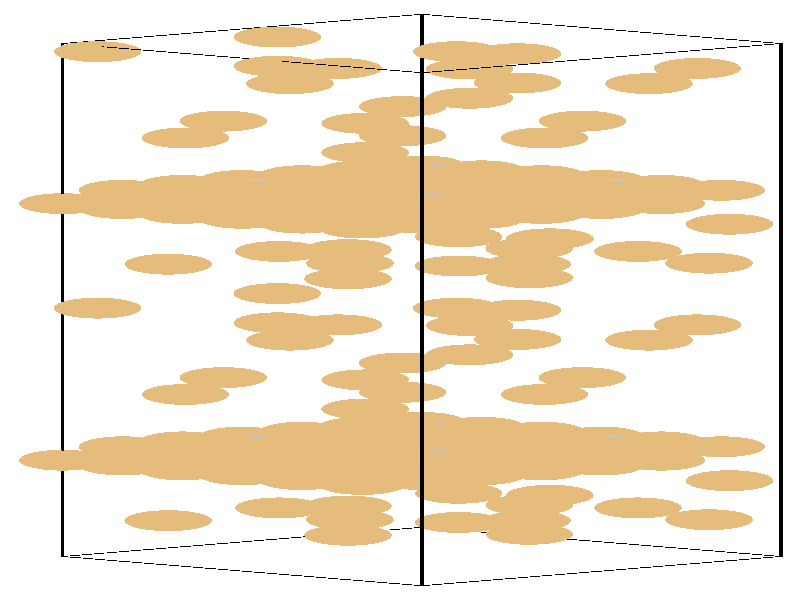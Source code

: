 #include "colors.inc"
#include "finish.inc"

global_settings {assumed_gamma 1 max_trace_level 6}
background {color White}
camera {orthographic
  right -24.13*x up 76.08*y
  direction 1.00*z
  location <0,0,50.00> look_at <0,0,0>}
light_source {<  2.00,   3.00,  40.00> color White
  area_light <0.70, 0, 0>, <0, 0.70, 0>, 3, 3
  adaptive 1 jitter}

#declare simple = finish {phong 0.7}
#declare pale = finish {ambient .5 diffuse .85 roughness .001 specular 0.200 }
#declare intermediate = finish {ambient 0.3 diffuse 0.6 specular 0.10 roughness 0.04 }
#declare vmd = finish {ambient .0 diffuse .65 phong 0.1 phong_size 40. specular 0.500 }
#declare jmol = finish {ambient .2 diffuse .6 specular 1 roughness .001 metallic}
#declare ase2 = finish {ambient 0.05 brilliance 3 diffuse 0.6 metallic specular 0.70 roughness 0.04 reflection 0.15}
#declare ase3 = finish {ambient .15 brilliance 2 diffuse .6 metallic specular 1. roughness .001 reflection .0}
#declare glass = finish {ambient .05 diffuse .3 specular 1. roughness .001}
#declare glass2 = finish {ambient .0 diffuse .3 specular 1. reflection .25 roughness .001}
#declare Rcell = 0.050;
#declare Rbond = 0.100;

#macro atom(LOC, R, COL, TRANS, FIN)
  sphere{LOC, R texture{pigment{color COL transmit TRANS} finish{FIN}}}
#end
#macro constrain(LOC, R, COL, TRANS FIN)
union{torus{R, Rcell rotate 45*z texture{pigment{color COL transmit TRANS} finish{FIN}}}
      torus{R, Rcell rotate -45*z texture{pigment{color COL transmit TRANS} finish{FIN}}}
      translate LOC}
#end

cylinder {<-10.17, -32.52, -33.83>, <  0.66, -36.23, -23.65>, Rcell pigment {Black}}
cylinder {<  0.66, -28.82, -44.00>, < 11.49, -32.52, -33.83>, Rcell pigment {Black}}
cylinder {<  0.66,  36.23, -20.33>, < 11.49,  32.52, -10.15>, Rcell pigment {Black}}
cylinder {<-10.17,  32.52, -10.15>, <  0.66,  28.82,   0.03>, Rcell pigment {Black}}
cylinder {<-10.17, -32.52, -33.83>, <  0.66, -28.82, -44.00>, Rcell pigment {Black}}
cylinder {<  0.66, -36.23, -23.65>, < 11.49, -32.52, -33.83>, Rcell pigment {Black}}
cylinder {<  0.66,  28.82,   0.03>, < 11.49,  32.52, -10.15>, Rcell pigment {Black}}
cylinder {<-10.17,  32.52, -10.15>, <  0.66,  36.23, -20.33>, Rcell pigment {Black}}
cylinder {<-10.17, -32.52, -33.83>, <-10.17,  32.52, -10.15>, Rcell pigment {Black}}
cylinder {<  0.66, -36.23, -23.65>, <  0.66,  28.82,   0.03>, Rcell pigment {Black}}
cylinder {< 11.49, -32.52, -33.83>, < 11.49,  32.52, -10.15>, Rcell pigment {Black}}
cylinder {<  0.66, -28.82, -44.00>, <  0.66,  36.23, -20.33>, Rcell pigment {Black}}
atom(<-10.17, -20.31, -29.38>, 1.32, rgb <0.78, 0.50, 0.20>, 0.0, ase3) // #0 
atom(< -8.37, -20.92, -27.68>, 1.32, rgb <0.78, 0.50, 0.20>, 0.0, ase3) // #1 
atom(< -6.56, -21.54, -25.99>, 1.32, rgb <0.78, 0.50, 0.20>, 0.0, ase3) // #2 
atom(< -8.37, -19.69, -31.08>, 1.32, rgb <0.78, 0.50, 0.20>, 0.0, ase3) // #3 
atom(< -6.56, -20.31, -29.38>, 1.32, rgb <0.78, 0.50, 0.20>, 0.0, ase3) // #4 
atom(< -4.76, -20.92, -27.68>, 1.32, rgb <0.78, 0.50, 0.20>, 0.0, ase3) // #5 
atom(< -6.56, -19.07, -32.77>, 1.32, rgb <0.78, 0.50, 0.20>, 0.0, ase3) // #6 
atom(< -4.76, -19.69, -31.08>, 1.32, rgb <0.78, 0.50, 0.20>, 0.0, ase3) // #7 
atom(< -2.95, -20.31, -29.38>, 1.32, rgb <0.78, 0.50, 0.20>, 0.0, ase3) // #8 
atom(< -8.37, -18.61, -28.76>, 1.32, rgb <0.78, 0.50, 0.20>, 0.0, ase3) // #9 
atom(< -6.56, -19.23, -27.07>, 1.32, rgb <0.78, 0.50, 0.20>, 0.0, ase3) // #10 
atom(< -4.76, -19.85, -25.37>, 1.32, rgb <0.78, 0.50, 0.20>, 0.0, ase3) // #11 
atom(< -6.56, -17.99, -30.46>, 1.32, rgb <0.78, 0.50, 0.20>, 0.0, ase3) // #12 
atom(< -4.76, -18.61, -28.76>, 1.32, rgb <0.78, 0.50, 0.20>, 0.0, ase3) // #13 
atom(< -2.95, -19.23, -27.07>, 1.32, rgb <0.78, 0.50, 0.20>, 0.0, ase3) // #14 
atom(< -4.76, -17.38, -32.15>, 1.32, rgb <0.78, 0.50, 0.20>, 0.0, ase3) // #15 
atom(< -2.95, -17.99, -30.46>, 1.32, rgb <0.78, 0.50, 0.20>, 0.0, ase3) // #16 
atom(< -1.14, -18.61, -28.76>, 1.32, rgb <0.78, 0.50, 0.20>, 0.0, ase3) // #17 
atom(<  3.90,   6.52, -24.30>, 1.32, rgb <0.78, 0.50, 0.20>, 0.0, ase3) // #18 
atom(<  7.51,  -5.09, -20.68>, 1.32, rgb <0.78, 0.50, 0.20>, 0.0, ase3) // #19 
atom(< -6.47, -11.98, -23.30>, 1.32, rgb <0.78, 0.50, 0.20>, 0.0, ase3) // #20 
atom(< -1.86,  -3.15, -22.46>, 1.32, rgb <0.78, 0.50, 0.20>, 0.0, ase3) // #21 
atom(<  1.77,   4.31, -14.55>, 1.32, rgb <0.78, 0.50, 0.20>, 0.0, ase3) // #22 
atom(<  4.52,  11.47, -23.14>, 1.32, rgb <0.78, 0.50, 0.20>, 0.0, ase3) // #23 
atom(<  5.50,  -9.84, -28.60>, 1.32, rgb <0.78, 0.50, 0.20>, 0.0, ase3) // #24 
atom(<  1.71,  -1.03, -21.98>, 1.32, rgb <0.78, 0.50, 0.20>, 0.0, ase3) // #25 
atom(< -1.57,   2.69, -13.56>, 1.32, rgb <0.78, 0.50, 0.20>, 0.0, ase3) // #26 
atom(<  6.68,   6.18, -22.16>, 0.66, rgb <1.00, 0.05, 0.05>, 0.0, ase3) // #27 
atom(<  1.14, -19.79, -25.82>, 0.76, rgb <0.56, 0.56, 0.56>, 0.0, ase3) // #28 
atom(<-10.17,  12.22, -17.54>, 1.32, rgb <0.78, 0.50, 0.20>, 0.0, ase3) // #29 
atom(< -8.37,  11.60, -15.85>, 1.32, rgb <0.78, 0.50, 0.20>, 0.0, ase3) // #30 
atom(< -6.56,  10.98, -14.15>, 1.32, rgb <0.78, 0.50, 0.20>, 0.0, ase3) // #31 
atom(< -8.37,  12.83, -19.24>, 1.32, rgb <0.78, 0.50, 0.20>, 0.0, ase3) // #32 
atom(< -6.56,  12.22, -17.54>, 1.32, rgb <0.78, 0.50, 0.20>, 0.0, ase3) // #33 
atom(< -4.76,  11.60, -15.85>, 1.32, rgb <0.78, 0.50, 0.20>, 0.0, ase3) // #34 
atom(< -6.56,  13.45, -20.93>, 1.32, rgb <0.78, 0.50, 0.20>, 0.0, ase3) // #35 
atom(< -4.76,  12.83, -19.24>, 1.32, rgb <0.78, 0.50, 0.20>, 0.0, ase3) // #36 
atom(< -2.95,  12.22, -17.54>, 1.32, rgb <0.78, 0.50, 0.20>, 0.0, ase3) // #37 
atom(< -8.37,  13.91, -16.92>, 1.32, rgb <0.78, 0.50, 0.20>, 0.0, ase3) // #38 
atom(< -6.56,  13.29, -15.23>, 1.32, rgb <0.78, 0.50, 0.20>, 0.0, ase3) // #39 
atom(< -4.76,  12.68, -13.53>, 1.32, rgb <0.78, 0.50, 0.20>, 0.0, ase3) // #40 
atom(< -6.56,  14.53, -18.62>, 1.32, rgb <0.78, 0.50, 0.20>, 0.0, ase3) // #41 
atom(< -4.76,  13.91, -16.92>, 1.32, rgb <0.78, 0.50, 0.20>, 0.0, ase3) // #42 
atom(< -2.95,  13.29, -15.23>, 1.32, rgb <0.78, 0.50, 0.20>, 0.0, ase3) // #43 
atom(< -4.76,  15.15, -20.32>, 1.32, rgb <0.78, 0.50, 0.20>, 0.0, ase3) // #44 
atom(< -2.95,  14.53, -18.62>, 1.32, rgb <0.78, 0.50, 0.20>, 0.0, ase3) // #45 
atom(< -1.14,  13.91, -16.92>, 1.32, rgb <0.78, 0.50, 0.20>, 0.0, ase3) // #46 
atom(<  3.90, -26.00, -36.13>, 1.32, rgb <0.78, 0.50, 0.20>, 0.0, ase3) // #47 
atom(<  7.51,  27.43,  -8.84>, 1.32, rgb <0.78, 0.50, 0.20>, 0.0, ase3) // #48 
atom(< -6.47,  20.55, -11.47>, 1.32, rgb <0.78, 0.50, 0.20>, 0.0, ase3) // #49 
atom(< -1.86,  29.37, -10.62>, 1.32, rgb <0.78, 0.50, 0.20>, 0.0, ase3) // #50 
atom(<  1.77, -28.21, -26.38>, 1.32, rgb <0.78, 0.50, 0.20>, 0.0, ase3) // #51 
atom(<  4.52, -21.06, -34.98>, 1.32, rgb <0.78, 0.50, 0.20>, 0.0, ase3) // #52 
atom(<  5.50,  22.68, -16.77>, 1.32, rgb <0.78, 0.50, 0.20>, 0.0, ase3) // #53 
atom(<  1.71,  31.49, -10.14>, 1.32, rgb <0.78, 0.50, 0.20>, 0.0, ase3) // #54 
atom(< -1.57, -29.83, -25.40>, 1.32, rgb <0.78, 0.50, 0.20>, 0.0, ase3) // #55 
atom(<  6.68, -26.34, -34.00>, 0.66, rgb <1.00, 0.05, 0.05>, 0.0, ase3) // #56 
atom(<  1.14,  12.73, -13.98>, 0.76, rgb <0.56, 0.56, 0.56>, 0.0, ase3) // #57 
atom(< -4.76, -18.45, -34.47>, 1.32, rgb <0.78, 0.50, 0.20>, 0.0, ase3) // #58 
atom(< -2.95, -19.07, -32.77>, 1.32, rgb <0.78, 0.50, 0.20>, 0.0, ase3) // #59 
atom(< -1.15, -19.69, -31.08>, 1.32, rgb <0.78, 0.50, 0.20>, 0.0, ase3) // #60 
atom(< -2.95, -17.84, -36.16>, 1.32, rgb <0.78, 0.50, 0.20>, 0.0, ase3) // #61 
atom(< -1.15, -18.45, -34.47>, 1.32, rgb <0.78, 0.50, 0.20>, 0.0, ase3) // #62 
atom(<  0.66, -19.07, -32.77>, 1.32, rgb <0.78, 0.50, 0.20>, 0.0, ase3) // #63 
atom(< -1.15, -17.22, -37.86>, 1.32, rgb <0.78, 0.50, 0.20>, 0.0, ase3) // #64 
atom(<  0.66, -17.84, -36.16>, 1.32, rgb <0.78, 0.50, 0.20>, 0.0, ase3) // #65 
atom(<  2.46, -18.45, -34.47>, 1.32, rgb <0.78, 0.50, 0.20>, 0.0, ase3) // #66 
atom(< -2.95, -16.76, -33.85>, 1.32, rgb <0.78, 0.50, 0.20>, 0.0, ase3) // #67 
atom(< -1.15, -17.38, -32.15>, 1.32, rgb <0.78, 0.50, 0.20>, 0.0, ase3) // #68 
atom(<  0.66, -17.99, -30.46>, 1.32, rgb <0.78, 0.50, 0.20>, 0.0, ase3) // #69 
atom(< -1.15, -16.14, -35.55>, 1.32, rgb <0.78, 0.50, 0.20>, 0.0, ase3) // #70 
atom(<  0.66, -16.76, -33.85>, 1.32, rgb <0.78, 0.50, 0.20>, 0.0, ase3) // #71 
atom(<  2.46, -17.38, -32.15>, 1.32, rgb <0.78, 0.50, 0.20>, 0.0, ase3) // #72 
atom(<  0.66, -15.52, -37.24>, 1.32, rgb <0.78, 0.50, 0.20>, 0.0, ase3) // #73 
atom(<  2.46, -16.14, -35.55>, 1.32, rgb <0.78, 0.50, 0.20>, 0.0, ase3) // #74 
atom(<  4.27, -16.76, -33.85>, 1.32, rgb <0.78, 0.50, 0.20>, 0.0, ase3) // #75 
atom(< -1.51,   4.67, -19.21>, 1.32, rgb <0.78, 0.50, 0.20>, 0.0, ase3) // #76 
atom(<  2.10,  -6.95, -15.59>, 1.32, rgb <0.78, 0.50, 0.20>, 0.0, ase3) // #77 
atom(< -1.05, -10.13, -28.39>, 1.32, rgb <0.78, 0.50, 0.20>, 0.0, ase3) // #78 
atom(<  3.55,  -1.30, -27.55>, 1.32, rgb <0.78, 0.50, 0.20>, 0.0, ase3) // #79 
atom(<  7.18,   6.16, -19.63>, 1.32, rgb <0.78, 0.50, 0.20>, 0.0, ase3) // #80 
atom(< -0.89,   9.61, -18.05>, 1.32, rgb <0.78, 0.50, 0.20>, 0.0, ase3) // #81 
atom(<  0.08, -11.70, -23.52>, 1.32, rgb <0.78, 0.50, 0.20>, 0.0, ase3) // #82 
atom(< -3.70,  -2.89, -16.89>, 1.32, rgb <0.78, 0.50, 0.20>, 0.0, ase3) // #83 
atom(<  3.84,   4.54, -18.65>, 1.32, rgb <0.78, 0.50, 0.20>, 0.0, ase3) // #84 
atom(<  1.26,   4.33, -17.08>, 0.66, rgb <1.00, 0.05, 0.05>, 0.0, ase3) // #85 
atom(<  6.55, -17.94, -30.91>, 0.76, rgb <0.56, 0.56, 0.56>, 0.0, ase3) // #86 
atom(< -4.76,  14.07, -22.63>, 1.32, rgb <0.78, 0.50, 0.20>, 0.0, ase3) // #87 
atom(< -2.95,  13.45, -20.93>, 1.32, rgb <0.78, 0.50, 0.20>, 0.0, ase3) // #88 
atom(< -1.15,  12.83, -19.24>, 1.32, rgb <0.78, 0.50, 0.20>, 0.0, ase3) // #89 
atom(< -2.95,  14.69, -24.33>, 1.32, rgb <0.78, 0.50, 0.20>, 0.0, ase3) // #90 
atom(< -1.15,  14.07, -22.63>, 1.32, rgb <0.78, 0.50, 0.20>, 0.0, ase3) // #91 
atom(<  0.66,  13.45, -20.93>, 1.32, rgb <0.78, 0.50, 0.20>, 0.0, ase3) // #92 
atom(< -1.15,  15.30, -26.02>, 1.32, rgb <0.78, 0.50, 0.20>, 0.0, ase3) // #93 
atom(<  0.66,  14.69, -24.33>, 1.32, rgb <0.78, 0.50, 0.20>, 0.0, ase3) // #94 
atom(<  2.46,  14.07, -22.63>, 1.32, rgb <0.78, 0.50, 0.20>, 0.0, ase3) // #95 
atom(< -2.95,  15.76, -22.01>, 1.32, rgb <0.78, 0.50, 0.20>, 0.0, ase3) // #96 
atom(< -1.15,  15.15, -20.32>, 1.32, rgb <0.78, 0.50, 0.20>, 0.0, ase3) // #97 
atom(<  0.66,  14.53, -18.62>, 1.32, rgb <0.78, 0.50, 0.20>, 0.0, ase3) // #98 
atom(< -1.15,  16.38, -23.71>, 1.32, rgb <0.78, 0.50, 0.20>, 0.0, ase3) // #99 
atom(<  0.66,  15.76, -22.01>, 1.32, rgb <0.78, 0.50, 0.20>, 0.0, ase3) // #100 
atom(<  2.46,  15.15, -20.32>, 1.32, rgb <0.78, 0.50, 0.20>, 0.0, ase3) // #101 
atom(<  0.66,  17.00, -25.41>, 1.32, rgb <0.78, 0.50, 0.20>, 0.0, ase3) // #102 
atom(<  2.46,  16.38, -23.71>, 1.32, rgb <0.78, 0.50, 0.20>, 0.0, ase3) // #103 
atom(<  4.27,  15.76, -22.01>, 1.32, rgb <0.78, 0.50, 0.20>, 0.0, ase3) // #104 
atom(< -1.51, -27.86, -31.04>, 1.32, rgb <0.78, 0.50, 0.20>, 0.0, ase3) // #105 
atom(<  2.10,  25.58,  -3.75>, 1.32, rgb <0.78, 0.50, 0.20>, 0.0, ase3) // #106 
atom(< -1.05,  22.40, -16.55>, 1.32, rgb <0.78, 0.50, 0.20>, 0.0, ase3) // #107 
atom(<  3.55,  31.23, -15.71>, 1.32, rgb <0.78, 0.50, 0.20>, 0.0, ase3) // #108 
atom(<  7.18, -26.36, -31.47>, 1.32, rgb <0.78, 0.50, 0.20>, 0.0, ase3) // #109 
atom(< -0.89, -22.91, -29.89>, 1.32, rgb <0.78, 0.50, 0.20>, 0.0, ase3) // #110 
atom(<  0.08,  20.83, -11.68>, 1.32, rgb <0.78, 0.50, 0.20>, 0.0, ase3) // #111 
atom(< -3.70,  29.64,  -5.05>, 1.32, rgb <0.78, 0.50, 0.20>, 0.0, ase3) // #112 
atom(<  3.84, -27.98, -30.49>, 1.32, rgb <0.78, 0.50, 0.20>, 0.0, ase3) // #113 
atom(<  1.26, -28.19, -28.91>, 0.66, rgb <1.00, 0.05, 0.05>, 0.0, ase3) // #114 
atom(<  6.55,  14.59, -19.07>, 0.76, rgb <0.56, 0.56, 0.56>, 0.0, ase3) // #115 
atom(< -4.76, -22.16, -24.29>, 1.32, rgb <0.78, 0.50, 0.20>, 0.0, ase3) // #116 
atom(< -2.95, -22.78, -22.59>, 1.32, rgb <0.78, 0.50, 0.20>, 0.0, ase3) // #117 
atom(< -1.14, -23.39, -20.90>, 1.32, rgb <0.78, 0.50, 0.20>, 0.0, ase3) // #118 
atom(< -2.95, -21.54, -25.99>, 1.32, rgb <0.78, 0.50, 0.20>, 0.0, ase3) // #119 
atom(< -1.15, -22.16, -24.29>, 1.32, rgb <0.78, 0.50, 0.20>, 0.0, ase3) // #120 
atom(<  0.66, -22.78, -22.59>, 1.32, rgb <0.78, 0.50, 0.20>, 0.0, ase3) // #121 
atom(< -1.15, -20.92, -27.68>, 1.32, rgb <0.78, 0.50, 0.20>, 0.0, ase3) // #122 
atom(<  0.66, -21.54, -25.99>, 1.32, rgb <0.78, 0.50, 0.20>, 0.0, ase3) // #123 
atom(<  2.46, -22.16, -24.29>, 1.32, rgb <0.78, 0.50, 0.20>, 0.0, ase3) // #124 
atom(< -2.95, -20.46, -23.67>, 1.32, rgb <0.78, 0.50, 0.20>, 0.0, ase3) // #125 
atom(< -1.15, -21.08, -21.98>, 1.32, rgb <0.78, 0.50, 0.20>, 0.0, ase3) // #126 
atom(<  0.66, -21.70, -20.28>, 1.32, rgb <0.78, 0.50, 0.20>, 0.0, ase3) // #127 
atom(< -1.15, -19.85, -25.37>, 1.32, rgb <0.78, 0.50, 0.20>, 0.0, ase3) // #128 
atom(<  0.66, -20.46, -23.67>, 1.32, rgb <0.78, 0.50, 0.20>, 0.0, ase3) // #129 
atom(<  2.46, -21.08, -21.98>, 1.32, rgb <0.78, 0.50, 0.20>, 0.0, ase3) // #130 
atom(<  0.66, -19.23, -27.07>, 1.32, rgb <0.78, 0.50, 0.20>, 0.0, ase3) // #131 
atom(<  2.46, -19.85, -25.37>, 1.32, rgb <0.78, 0.50, 0.20>, 0.0, ase3) // #132 
atom(<  4.27, -20.46, -23.67>, 1.32, rgb <0.78, 0.50, 0.20>, 0.0, ase3) // #133 
atom(<  9.32,   4.67, -19.21>, 1.32, rgb <0.78, 0.50, 0.20>, 0.0, ase3) // #134 
atom(<  2.10,  -3.24, -25.77>, 1.32, rgb <0.78, 0.50, 0.20>, 0.0, ase3) // #135 
atom(< -1.05, -13.83, -18.22>, 1.32, rgb <0.78, 0.50, 0.20>, 0.0, ase3) // #136 
atom(<  3.55,  -5.00, -17.37>, 1.32, rgb <0.78, 0.50, 0.20>, 0.0, ase3) // #137 
atom(< -3.65,   6.16, -19.63>, 1.32, rgb <0.78, 0.50, 0.20>, 0.0, ase3) // #138 
atom(<  9.94,   9.61, -18.05>, 1.32, rgb <0.78, 0.50, 0.20>, 0.0, ase3) // #139 
atom(<  0.08,  -7.99, -33.69>, 1.32, rgb <0.78, 0.50, 0.20>, 0.0, ase3) // #140 
atom(< -3.70,   0.82, -27.06>, 1.32, rgb <0.78, 0.50, 0.20>, 0.0, ase3) // #141 
atom(< -6.99,   4.54, -18.65>, 1.32, rgb <0.78, 0.50, 0.20>, 0.0, ase3) // #142 
atom(<  1.26,   8.03, -27.25>, 0.66, rgb <1.00, 0.05, 0.05>, 0.0, ase3) // #143 
atom(< -4.28, -17.94, -30.91>, 0.76, rgb <0.56, 0.56, 0.56>, 0.0, ase3) // #144 
atom(< -4.76,  10.36, -12.45>, 1.32, rgb <0.78, 0.50, 0.20>, 0.0, ase3) // #145 
atom(< -2.95,   9.75, -10.76>, 1.32, rgb <0.78, 0.50, 0.20>, 0.0, ase3) // #146 
atom(< -1.14,   9.13,  -9.06>, 1.32, rgb <0.78, 0.50, 0.20>, 0.0, ase3) // #147 
atom(< -2.95,  10.98, -14.15>, 1.32, rgb <0.78, 0.50, 0.20>, 0.0, ase3) // #148 
atom(< -1.15,  10.36, -12.45>, 1.32, rgb <0.78, 0.50, 0.20>, 0.0, ase3) // #149 
atom(<  0.66,   9.75, -10.76>, 1.32, rgb <0.78, 0.50, 0.20>, 0.0, ase3) // #150 
atom(< -1.15,  11.60, -15.85>, 1.32, rgb <0.78, 0.50, 0.20>, 0.0, ase3) // #151 
atom(<  0.66,  10.98, -14.15>, 1.32, rgb <0.78, 0.50, 0.20>, 0.0, ase3) // #152 
atom(<  2.46,  10.36, -12.45>, 1.32, rgb <0.78, 0.50, 0.20>, 0.0, ase3) // #153 
atom(< -2.95,  12.06, -11.84>, 1.32, rgb <0.78, 0.50, 0.20>, 0.0, ase3) // #154 
atom(< -1.15,  11.44, -10.14>, 1.32, rgb <0.78, 0.50, 0.20>, 0.0, ase3) // #155 
atom(<  0.66,  10.83,  -8.44>, 1.32, rgb <0.78, 0.50, 0.20>, 0.0, ase3) // #156 
atom(< -1.15,  12.68, -13.53>, 1.32, rgb <0.78, 0.50, 0.20>, 0.0, ase3) // #157 
atom(<  0.66,  12.06, -11.84>, 1.32, rgb <0.78, 0.50, 0.20>, 0.0, ase3) // #158 
atom(<  2.46,  11.44, -10.14>, 1.32, rgb <0.78, 0.50, 0.20>, 0.0, ase3) // #159 
atom(<  0.66,  13.29, -15.23>, 1.32, rgb <0.78, 0.50, 0.20>, 0.0, ase3) // #160 
atom(<  2.46,  12.68, -13.53>, 1.32, rgb <0.78, 0.50, 0.20>, 0.0, ase3) // #161 
atom(<  4.27,  12.06, -11.84>, 1.32, rgb <0.78, 0.50, 0.20>, 0.0, ase3) // #162 
atom(<  9.32, -27.86, -31.04>, 1.32, rgb <0.78, 0.50, 0.20>, 0.0, ase3) // #163 
atom(<  2.10,  29.28, -13.93>, 1.32, rgb <0.78, 0.50, 0.20>, 0.0, ase3) // #164 
atom(< -1.05,  18.69,  -6.38>, 1.32, rgb <0.78, 0.50, 0.20>, 0.0, ase3) // #165 
atom(<  3.55,  27.52,  -5.53>, 1.32, rgb <0.78, 0.50, 0.20>, 0.0, ase3) // #166 
atom(< -3.65, -26.36, -31.47>, 1.32, rgb <0.78, 0.50, 0.20>, 0.0, ase3) // #167 
atom(<  9.94, -22.91, -29.89>, 1.32, rgb <0.78, 0.50, 0.20>, 0.0, ase3) // #168 
atom(<  0.08,  24.53, -21.86>, 1.32, rgb <0.78, 0.50, 0.20>, 0.0, ase3) // #169 
atom(< -3.70,  33.34, -15.23>, 1.32, rgb <0.78, 0.50, 0.20>, 0.0, ase3) // #170 
atom(< -6.99, -27.98, -30.49>, 1.32, rgb <0.78, 0.50, 0.20>, 0.0, ase3) // #171 
atom(<  1.26, -24.49, -39.09>, 0.66, rgb <1.00, 0.05, 0.05>, 0.0, ase3) // #172 
atom(< -4.28,  14.59, -19.07>, 0.76, rgb <0.56, 0.56, 0.56>, 0.0, ase3) // #173 
atom(<  0.66, -20.31, -29.38>, 1.32, rgb <0.78, 0.50, 0.20>, 0.0, ase3) // #174 
atom(<  2.46, -20.92, -27.68>, 1.32, rgb <0.78, 0.50, 0.20>, 0.0, ase3) // #175 
atom(<  4.27, -21.54, -25.99>, 1.32, rgb <0.78, 0.50, 0.20>, 0.0, ase3) // #176 
atom(<  2.46, -19.69, -31.08>, 1.32, rgb <0.78, 0.50, 0.20>, 0.0, ase3) // #177 
atom(<  4.27, -20.31, -29.38>, 1.32, rgb <0.78, 0.50, 0.20>, 0.0, ase3) // #178 
atom(<  6.07, -20.92, -27.68>, 1.32, rgb <0.78, 0.50, 0.20>, 0.0, ase3) // #179 
atom(<  4.27, -19.07, -32.77>, 1.32, rgb <0.78, 0.50, 0.20>, 0.0, ase3) // #180 
atom(<  6.07, -19.69, -31.08>, 1.32, rgb <0.78, 0.50, 0.20>, 0.0, ase3) // #181 
atom(<  7.88, -20.31, -29.38>, 1.32, rgb <0.78, 0.50, 0.20>, 0.0, ase3) // #182 
atom(<  2.46, -18.61, -28.76>, 1.32, rgb <0.78, 0.50, 0.20>, 0.0, ase3) // #183 
atom(<  4.27, -19.23, -27.07>, 1.32, rgb <0.78, 0.50, 0.20>, 0.0, ase3) // #184 
atom(<  6.07, -19.85, -25.37>, 1.32, rgb <0.78, 0.50, 0.20>, 0.0, ase3) // #185 
atom(<  4.27, -17.99, -30.46>, 1.32, rgb <0.78, 0.50, 0.20>, 0.0, ase3) // #186 
atom(<  6.07, -18.61, -28.76>, 1.32, rgb <0.78, 0.50, 0.20>, 0.0, ase3) // #187 
atom(<  7.88, -19.23, -27.07>, 1.32, rgb <0.78, 0.50, 0.20>, 0.0, ase3) // #188 
atom(<  6.07, -17.38, -32.15>, 1.32, rgb <0.78, 0.50, 0.20>, 0.0, ase3) // #189 
atom(<  7.88, -17.99, -30.46>, 1.32, rgb <0.78, 0.50, 0.20>, 0.0, ase3) // #190 
atom(<  9.69, -18.61, -28.76>, 1.32, rgb <0.78, 0.50, 0.20>, 0.0, ase3) // #191 
atom(<  3.90,   2.82, -14.12>, 1.32, rgb <0.78, 0.50, 0.20>, 0.0, ase3) // #192 
atom(< -3.32,  -5.09, -20.68>, 1.32, rgb <0.78, 0.50, 0.20>, 0.0, ase3) // #193 
atom(<  4.36, -11.98, -23.30>, 1.32, rgb <0.78, 0.50, 0.20>, 0.0, ase3) // #194 
atom(<  8.97,  -3.15, -22.46>, 1.32, rgb <0.78, 0.50, 0.20>, 0.0, ase3) // #195 
atom(<  1.77,   8.02, -24.72>, 1.32, rgb <0.78, 0.50, 0.20>, 0.0, ase3) // #196 
atom(<  4.52,   7.76, -12.96>, 1.32, rgb <0.78, 0.50, 0.20>, 0.0, ase3) // #197 
atom(< -5.33,  -9.84, -28.60>, 1.32, rgb <0.78, 0.50, 0.20>, 0.0, ase3) // #198 
atom(< -9.12,  -1.03, -21.98>, 1.32, rgb <0.78, 0.50, 0.20>, 0.0, ase3) // #199 
atom(< -1.57,   6.39, -23.74>, 1.32, rgb <0.78, 0.50, 0.20>, 0.0, ase3) // #200 
atom(< -4.15,   6.18, -22.16>, 0.66, rgb <1.00, 0.05, 0.05>, 0.0, ase3) // #201 
atom(<  1.14, -16.09, -36.00>, 0.76, rgb <0.56, 0.56, 0.56>, 0.0, ase3) // #202 
atom(<  0.66,  12.22, -17.54>, 1.32, rgb <0.78, 0.50, 0.20>, 0.0, ase3) // #203 
atom(<  2.46,  11.60, -15.85>, 1.32, rgb <0.78, 0.50, 0.20>, 0.0, ase3) // #204 
atom(<  4.27,  10.98, -14.15>, 1.32, rgb <0.78, 0.50, 0.20>, 0.0, ase3) // #205 
atom(<  2.46,  12.83, -19.24>, 1.32, rgb <0.78, 0.50, 0.20>, 0.0, ase3) // #206 
atom(<  4.27,  12.22, -17.54>, 1.32, rgb <0.78, 0.50, 0.20>, 0.0, ase3) // #207 
atom(<  6.07,  11.60, -15.85>, 1.32, rgb <0.78, 0.50, 0.20>, 0.0, ase3) // #208 
atom(<  4.27,  13.45, -20.93>, 1.32, rgb <0.78, 0.50, 0.20>, 0.0, ase3) // #209 
atom(<  6.07,  12.83, -19.24>, 1.32, rgb <0.78, 0.50, 0.20>, 0.0, ase3) // #210 
atom(<  7.88,  12.22, -17.54>, 1.32, rgb <0.78, 0.50, 0.20>, 0.0, ase3) // #211 
atom(<  2.46,  13.91, -16.92>, 1.32, rgb <0.78, 0.50, 0.20>, 0.0, ase3) // #212 
atom(<  4.27,  13.29, -15.23>, 1.32, rgb <0.78, 0.50, 0.20>, 0.0, ase3) // #213 
atom(<  6.07,  12.68, -13.53>, 1.32, rgb <0.78, 0.50, 0.20>, 0.0, ase3) // #214 
atom(<  4.27,  14.53, -18.62>, 1.32, rgb <0.78, 0.50, 0.20>, 0.0, ase3) // #215 
atom(<  6.07,  13.91, -16.92>, 1.32, rgb <0.78, 0.50, 0.20>, 0.0, ase3) // #216 
atom(<  7.88,  13.29, -15.23>, 1.32, rgb <0.78, 0.50, 0.20>, 0.0, ase3) // #217 
atom(<  6.07,  15.15, -20.32>, 1.32, rgb <0.78, 0.50, 0.20>, 0.0, ase3) // #218 
atom(<  7.88,  14.53, -18.62>, 1.32, rgb <0.78, 0.50, 0.20>, 0.0, ase3) // #219 
atom(<  9.69,  13.91, -16.92>, 1.32, rgb <0.78, 0.50, 0.20>, 0.0, ase3) // #220 
atom(<  3.90, -29.71, -25.96>, 1.32, rgb <0.78, 0.50, 0.20>, 0.0, ase3) // #221 
atom(< -3.32,  27.43,  -8.84>, 1.32, rgb <0.78, 0.50, 0.20>, 0.0, ase3) // #222 
atom(<  4.36,  20.55, -11.47>, 1.32, rgb <0.78, 0.50, 0.20>, 0.0, ase3) // #223 
atom(<  8.97,  29.37, -10.62>, 1.32, rgb <0.78, 0.50, 0.20>, 0.0, ase3) // #224 
atom(<  1.77, -24.51, -36.56>, 1.32, rgb <0.78, 0.50, 0.20>, 0.0, ase3) // #225 
atom(<  4.52, -24.76, -24.80>, 1.32, rgb <0.78, 0.50, 0.20>, 0.0, ase3) // #226 
atom(< -5.33,  22.68, -16.77>, 1.32, rgb <0.78, 0.50, 0.20>, 0.0, ase3) // #227 
atom(< -9.12,  31.49, -10.14>, 1.32, rgb <0.78, 0.50, 0.20>, 0.0, ase3) // #228 
atom(< -1.57, -26.13, -35.57>, 1.32, rgb <0.78, 0.50, 0.20>, 0.0, ase3) // #229 
atom(< -4.15, -26.34, -34.00>, 0.66, rgb <1.00, 0.05, 0.05>, 0.0, ase3) // #230 
atom(<  1.14,  16.44, -24.16>, 0.76, rgb <0.56, 0.56, 0.56>, 0.0, ase3) // #231 
